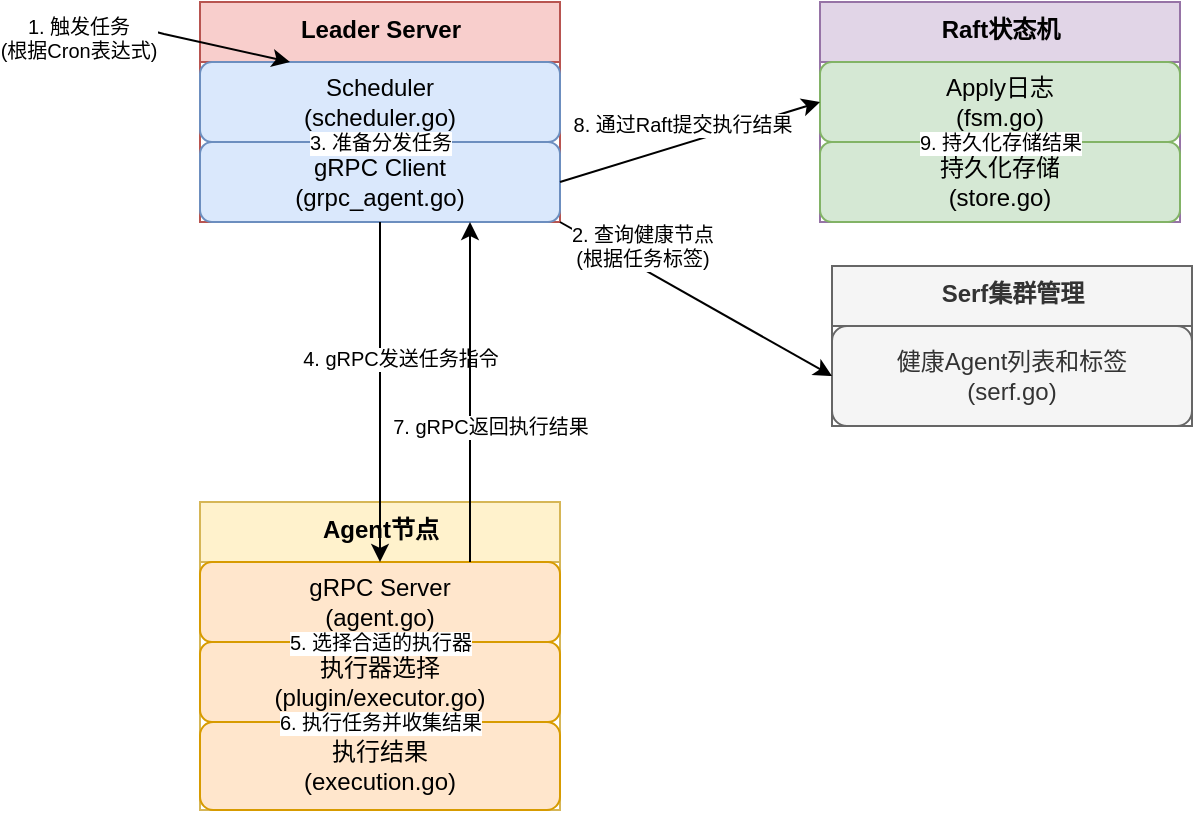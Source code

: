 <mxfile version="27.0.3">
  <diagram name="任务生命周期流程" id="E-ch3eXGfFFp87lSE_xn">
    <mxGraphModel dx="677" dy="429" grid="0" gridSize="10" guides="1" tooltips="1" connect="1" arrows="1" fold="1" page="0" pageScale="1" pageWidth="850" pageHeight="1100" math="0" shadow="0">
      <root>
        <mxCell id="0" />
        <mxCell id="1" parent="0" />
        <mxCell id="e6zgIH32xvxdO4nqBeIh-80" value="Leader Server" style="swimlane;fontStyle=1;align=center;verticalAlign=top;childLayout=stackLayout;horizontal=1;startSize=30;horizontalStack=0;resizeParent=1;resizeParentMax=0;resizeLast=0;collapsible=0;marginBottom=0;html=1;fillColor=#f8cecc;strokeColor=#b85450;" parent="1" vertex="1">
          <mxGeometry x="170" y="70" width="180" height="110" as="geometry" />
        </mxCell>
        <mxCell id="e6zgIH32xvxdO4nqBeIh-81" value="Scheduler&#xa;(scheduler.go)" style="rounded=1;whiteSpace=wrap;html=1;fontSize=12;glass=0;strokeWidth=1;shadow=0;fillColor=#dae8fc;strokeColor=#6c8ebf;" parent="e6zgIH32xvxdO4nqBeIh-80" vertex="1">
          <mxGeometry y="30" width="180" height="40" as="geometry" />
        </mxCell>
        <mxCell id="e6zgIH32xvxdO4nqBeIh-82" value="gRPC Client&#xa;(grpc_agent.go)" style="rounded=1;whiteSpace=wrap;html=1;fontSize=12;glass=0;strokeWidth=1;shadow=0;fillColor=#dae8fc;strokeColor=#6c8ebf;" parent="e6zgIH32xvxdO4nqBeIh-80" vertex="1">
          <mxGeometry y="70" width="180" height="40" as="geometry" />
        </mxCell>
        <mxCell id="e6zgIH32xvxdO4nqBeIh-83" value="Raft状态机" style="swimlane;fontStyle=1;align=center;verticalAlign=top;childLayout=stackLayout;horizontal=1;startSize=30;horizontalStack=0;resizeParent=1;resizeParentMax=0;resizeLast=0;collapsible=0;marginBottom=0;html=1;fillColor=#e1d5e7;strokeColor=#9673a6;" parent="1" vertex="1">
          <mxGeometry x="480" y="70" width="180" height="110" as="geometry" />
        </mxCell>
        <mxCell id="e6zgIH32xvxdO4nqBeIh-84" value="Apply日志&#xa;(fsm.go)" style="rounded=1;whiteSpace=wrap;html=1;fontSize=12;glass=0;strokeWidth=1;shadow=0;fillColor=#d5e8d4;strokeColor=#82b366;" parent="e6zgIH32xvxdO4nqBeIh-83" vertex="1">
          <mxGeometry y="30" width="180" height="40" as="geometry" />
        </mxCell>
        <mxCell id="e6zgIH32xvxdO4nqBeIh-85" value="持久化存储&#xa;(store.go)" style="rounded=1;whiteSpace=wrap;html=1;fontSize=12;glass=0;strokeWidth=1;shadow=0;fillColor=#d5e8d4;strokeColor=#82b366;" parent="e6zgIH32xvxdO4nqBeIh-83" vertex="1">
          <mxGeometry y="70" width="180" height="40" as="geometry" />
        </mxCell>
        <mxCell id="e6zgIH32xvxdO4nqBeIh-86" value="Agent节点" style="swimlane;fontStyle=1;align=center;verticalAlign=top;childLayout=stackLayout;horizontal=1;startSize=30;horizontalStack=0;resizeParent=1;resizeParentMax=0;resizeLast=0;collapsible=0;marginBottom=0;html=1;fillColor=#fff2cc;strokeColor=#d6b656;" parent="1" vertex="1">
          <mxGeometry x="170" y="320" width="180" height="154" as="geometry" />
        </mxCell>
        <mxCell id="e6zgIH32xvxdO4nqBeIh-87" value="gRPC Server&#xa;(agent.go)" style="rounded=1;whiteSpace=wrap;html=1;fontSize=12;glass=0;strokeWidth=1;shadow=0;fillColor=#ffe6cc;strokeColor=#d79b00;" parent="e6zgIH32xvxdO4nqBeIh-86" vertex="1">
          <mxGeometry y="30" width="180" height="40" as="geometry" />
        </mxCell>
        <mxCell id="e6zgIH32xvxdO4nqBeIh-88" value="执行器选择&#xa;(plugin/executor.go)" style="rounded=1;whiteSpace=wrap;html=1;fontSize=12;glass=0;strokeWidth=1;shadow=0;fillColor=#ffe6cc;strokeColor=#d79b00;" parent="e6zgIH32xvxdO4nqBeIh-86" vertex="1">
          <mxGeometry y="70" width="180" height="40" as="geometry" />
        </mxCell>
        <mxCell id="e6zgIH32xvxdO4nqBeIh-89" value="执行结果&#xa;(execution.go)" style="rounded=1;whiteSpace=wrap;html=1;fontSize=12;glass=0;strokeWidth=1;shadow=0;fillColor=#ffe6cc;strokeColor=#d79b00;" parent="e6zgIH32xvxdO4nqBeIh-86" vertex="1">
          <mxGeometry y="110" width="180" height="44" as="geometry" />
        </mxCell>
        <mxCell id="e6zgIH32xvxdO4nqBeIh-90" value="Serf集群管理" style="swimlane;fontStyle=1;align=center;verticalAlign=top;childLayout=stackLayout;horizontal=1;startSize=30;horizontalStack=0;resizeParent=1;resizeParentMax=0;resizeLast=0;collapsible=0;marginBottom=0;html=1;fillColor=#f5f5f5;strokeColor=#666666;fontColor=#333333;" parent="1" vertex="1">
          <mxGeometry x="486" y="202" width="180" height="80" as="geometry" />
        </mxCell>
        <mxCell id="e6zgIH32xvxdO4nqBeIh-91" value="健康Agent列表和标签&#xa;(serf.go)" style="rounded=1;whiteSpace=wrap;html=1;fontSize=12;glass=0;strokeWidth=1;shadow=0;fillColor=#f5f5f5;strokeColor=#666666;fontColor=#333333;" parent="e6zgIH32xvxdO4nqBeIh-90" vertex="1">
          <mxGeometry y="30" width="180" height="50" as="geometry" />
        </mxCell>
        <mxCell id="e6zgIH32xvxdO4nqBeIh-92" value="1. 触发任务&#xa;(根据Cron表达式)" style="endArrow=classic;html=1;rounded=0;entryX=0.25;entryY=0;entryDx=0;entryDy=0;verticalAlign=top;fontSize=10;" parent="1" target="e6zgIH32xvxdO4nqBeIh-81" edge="1">
          <mxGeometry x="-0.553" y="34" width="50" height="50" relative="1" as="geometry">
            <mxPoint x="109" y="80" as="sourcePoint" />
            <mxPoint x="130" y="100" as="targetPoint" />
            <Array as="points">
              <mxPoint x="129" y="80" />
              <mxPoint x="152" y="86" />
            </Array>
            <mxPoint x="-32" y="22" as="offset" />
          </mxGeometry>
        </mxCell>
        <mxCell id="e6zgIH32xvxdO4nqBeIh-93" value="2. 查询健康节点&#xa;(根据任务标签)" style="endArrow=classic;html=1;rounded=0;exitX=1;exitY=1;exitDx=0;exitDy=0;entryX=0;entryY=0.5;entryDx=0;entryDy=0;fontSize=10;" parent="1" source="e6zgIH32xvxdO4nqBeIh-82" target="e6zgIH32xvxdO4nqBeIh-91" edge="1">
          <mxGeometry x="-0.465" y="10" width="50" height="50" relative="1" as="geometry">
            <mxPoint as="offset" />
          </mxGeometry>
        </mxCell>
        <mxCell id="e6zgIH32xvxdO4nqBeIh-94" value="3. 准备分发任务" style="endArrow=classic;html=1;rounded=0;exitX=0.5;exitY=1;exitDx=0;exitDy=0;entryX=0.5;entryY=0;entryDx=0;entryDy=0;fontSize=10;" parent="1" source="e6zgIH32xvxdO4nqBeIh-81" target="e6zgIH32xvxdO4nqBeIh-82" edge="1">
          <mxGeometry x="0.2" y="-10" width="50" height="50" relative="1" as="geometry">
            <mxPoint as="offset" />
          </mxGeometry>
        </mxCell>
        <mxCell id="e6zgIH32xvxdO4nqBeIh-95" value="4. gRPC发送任务指令" style="endArrow=classic;html=1;rounded=0;exitX=0.5;exitY=1;exitDx=0;exitDy=0;entryX=0.5;entryY=0;entryDx=0;entryDy=0;fontSize=10;" parent="1" source="e6zgIH32xvxdO4nqBeIh-82" target="e6zgIH32xvxdO4nqBeIh-87" edge="1">
          <mxGeometry x="-0.2" y="10" width="50" height="50" relative="1" as="geometry">
            <mxPoint as="offset" />
          </mxGeometry>
        </mxCell>
        <mxCell id="e6zgIH32xvxdO4nqBeIh-96" value="5. 选择合适的执行器" style="endArrow=classic;html=1;rounded=0;exitX=0.5;exitY=1;exitDx=0;exitDy=0;entryX=0.5;entryY=0;entryDx=0;entryDy=0;fontSize=10;" parent="1" source="e6zgIH32xvxdO4nqBeIh-87" target="e6zgIH32xvxdO4nqBeIh-88" edge="1">
          <mxGeometry x="0.2" y="10" width="50" height="50" relative="1" as="geometry">
            <mxPoint as="offset" />
          </mxGeometry>
        </mxCell>
        <mxCell id="e6zgIH32xvxdO4nqBeIh-97" value="6. 执行任务并收集结果" style="endArrow=classic;html=1;rounded=0;exitX=0.5;exitY=1;exitDx=0;exitDy=0;entryX=0.5;entryY=0;entryDx=0;entryDy=0;fontSize=10;" parent="1" source="e6zgIH32xvxdO4nqBeIh-88" target="e6zgIH32xvxdO4nqBeIh-89" edge="1">
          <mxGeometry x="0.2" y="10" width="50" height="50" relative="1" as="geometry">
            <mxPoint as="offset" />
          </mxGeometry>
        </mxCell>
        <mxCell id="e6zgIH32xvxdO4nqBeIh-98" value="7. gRPC返回执行结果" style="endArrow=classic;html=1;rounded=0;exitX=0.75;exitY=0;exitDx=0;exitDy=0;entryX=0.75;entryY=1;entryDx=0;entryDy=0;fontSize=10;" parent="1" source="e6zgIH32xvxdO4nqBeIh-87" target="e6zgIH32xvxdO4nqBeIh-82" edge="1">
          <mxGeometry x="-0.2" y="-10" width="50" height="50" relative="1" as="geometry">
            <mxPoint as="offset" />
          </mxGeometry>
        </mxCell>
        <mxCell id="e6zgIH32xvxdO4nqBeIh-99" value="8. 通过Raft提交执行结果" style="endArrow=classic;html=1;rounded=0;exitX=1;exitY=0.5;exitDx=0;exitDy=0;entryX=0;entryY=0.5;entryDx=0;entryDy=0;fontSize=10;" parent="1" source="e6zgIH32xvxdO4nqBeIh-82" target="e6zgIH32xvxdO4nqBeIh-84" edge="1">
          <mxGeometry x="-0.024" y="10" width="50" height="50" relative="1" as="geometry">
            <mxPoint as="offset" />
          </mxGeometry>
        </mxCell>
        <mxCell id="e6zgIH32xvxdO4nqBeIh-100" value="9. 持久化存储结果" style="endArrow=classic;html=1;rounded=0;exitX=0.5;exitY=1;exitDx=0;exitDy=0;entryX=0.5;entryY=0;entryDx=0;entryDy=0;fontSize=10;" parent="1" source="e6zgIH32xvxdO4nqBeIh-84" target="e6zgIH32xvxdO4nqBeIh-85" edge="1">
          <mxGeometry x="0.2" y="10" width="50" height="50" relative="1" as="geometry">
            <mxPoint as="offset" />
          </mxGeometry>
        </mxCell>
      </root>
    </mxGraphModel>
  </diagram>
</mxfile>
